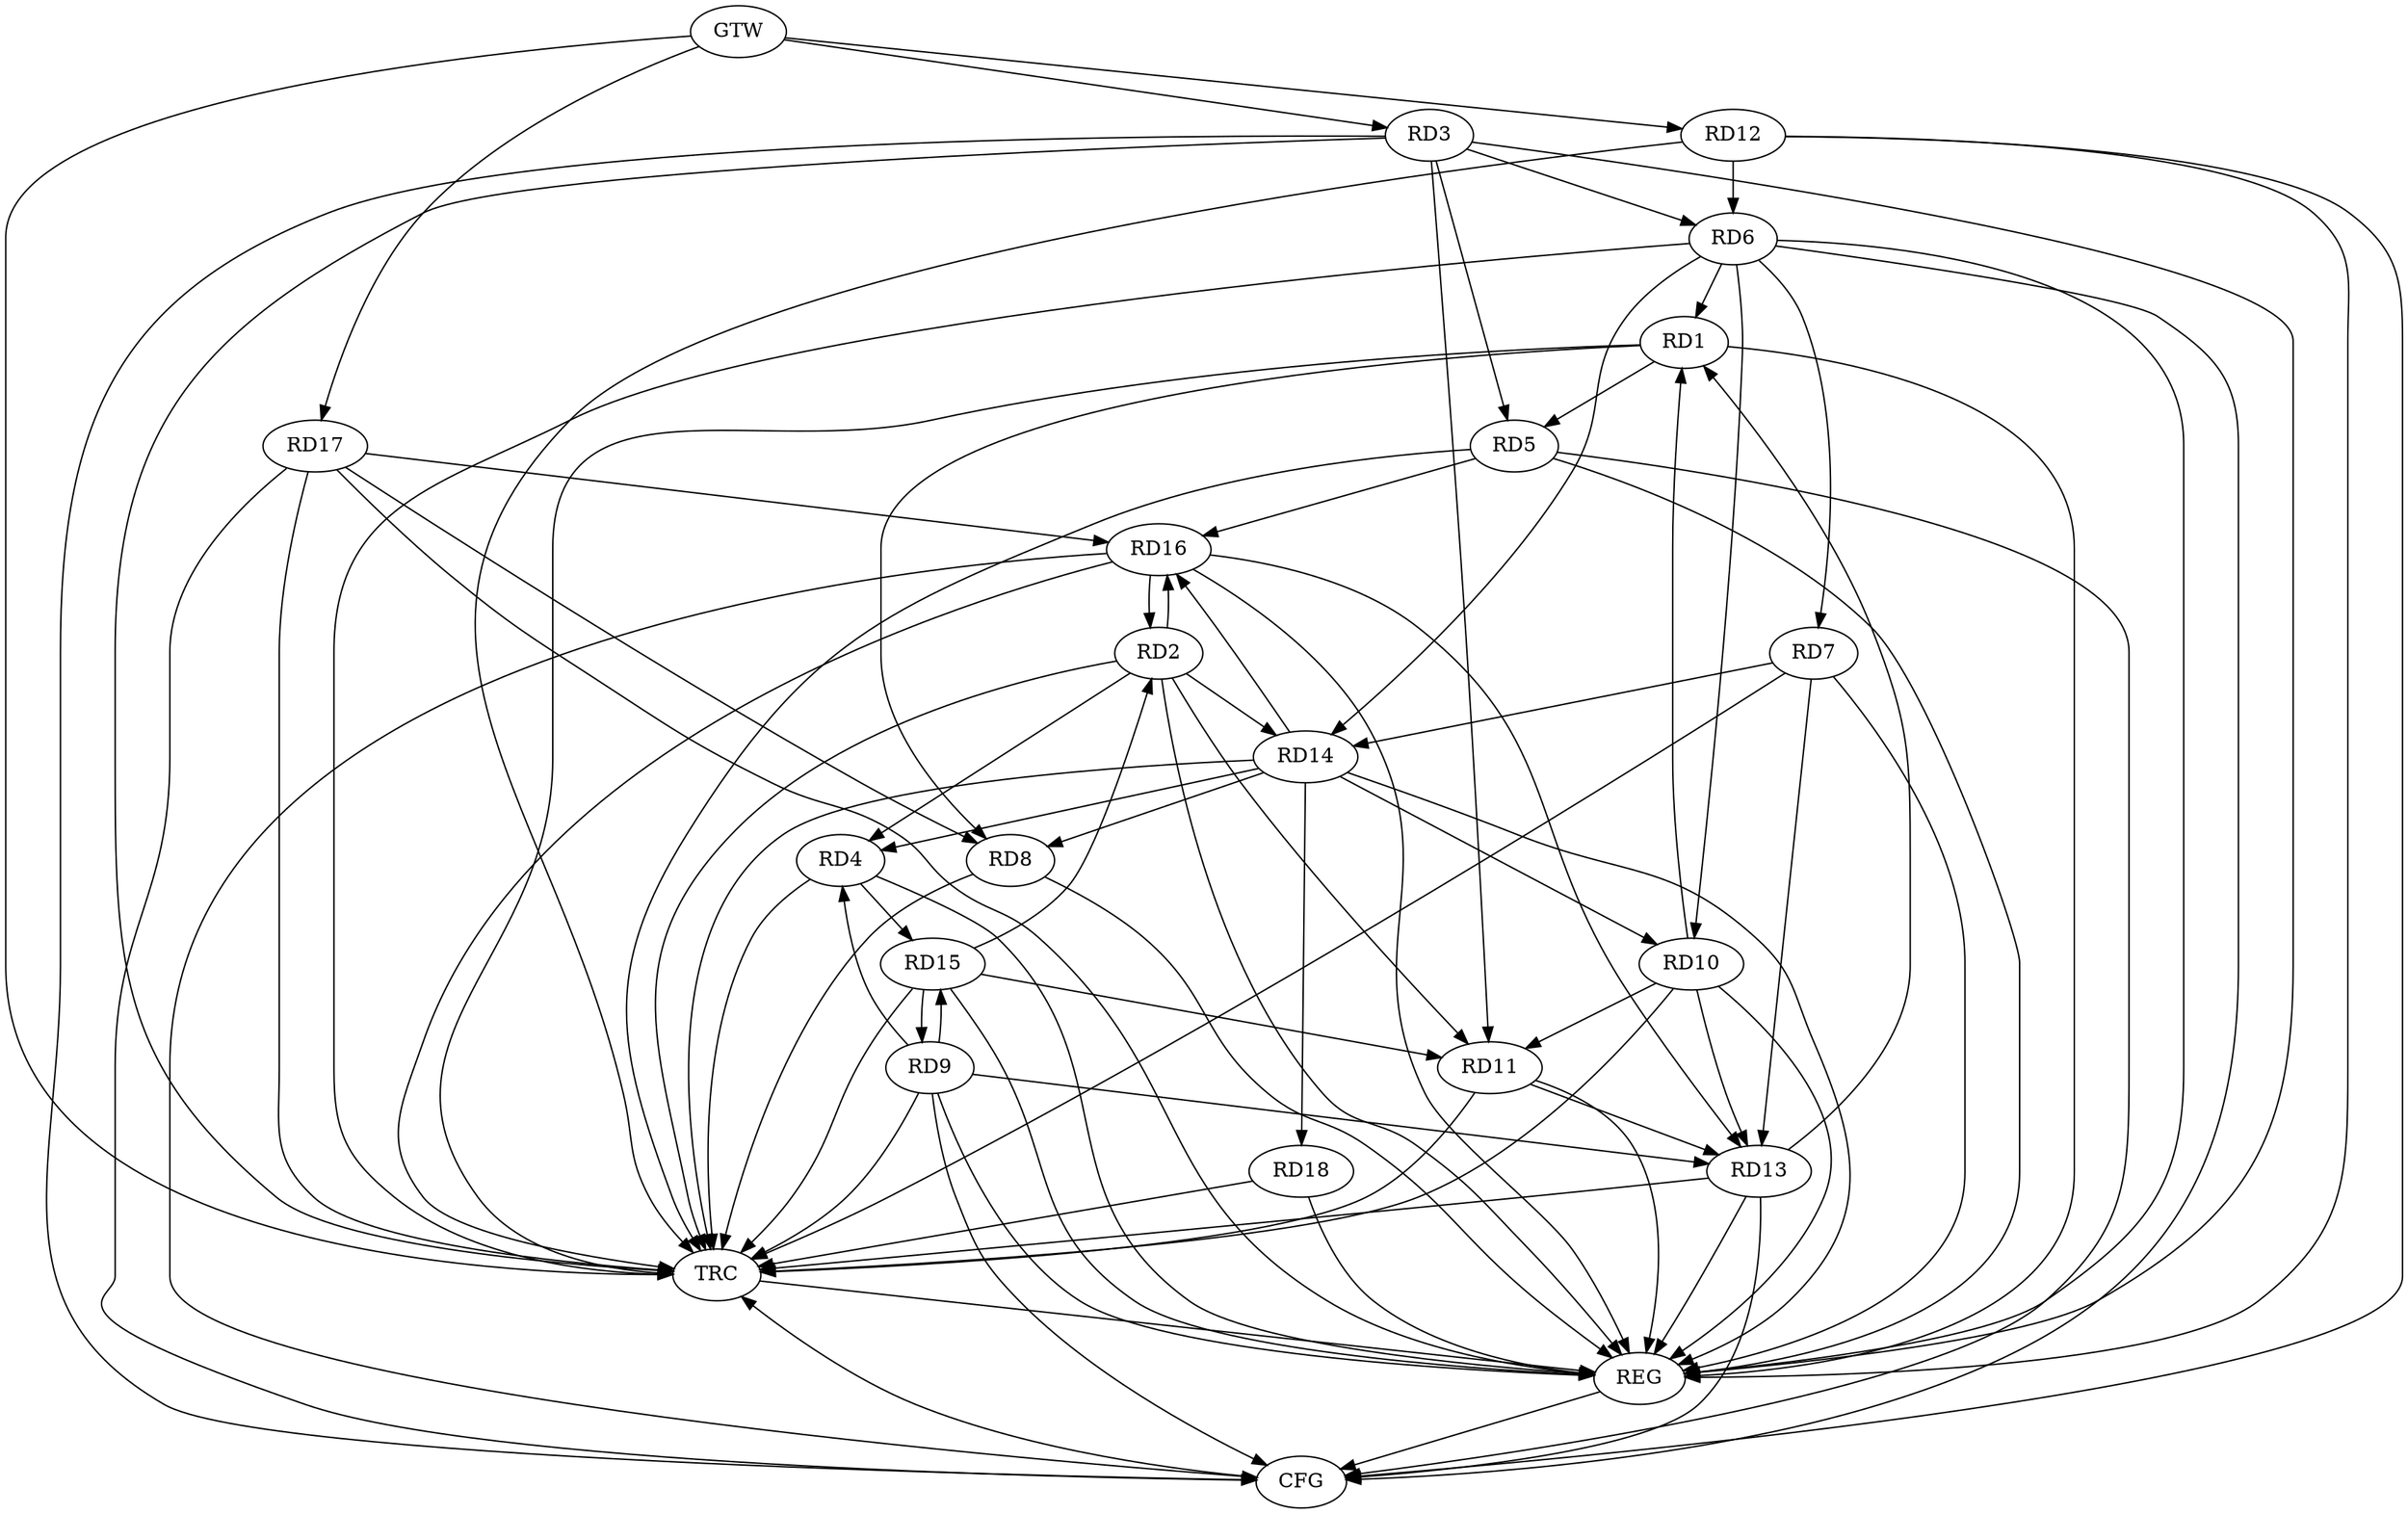 strict digraph G {
  RD1 [ label="RD1" ];
  RD2 [ label="RD2" ];
  RD3 [ label="RD3" ];
  RD4 [ label="RD4" ];
  RD5 [ label="RD5" ];
  RD6 [ label="RD6" ];
  RD7 [ label="RD7" ];
  RD8 [ label="RD8" ];
  RD9 [ label="RD9" ];
  RD10 [ label="RD10" ];
  RD11 [ label="RD11" ];
  RD12 [ label="RD12" ];
  RD13 [ label="RD13" ];
  RD14 [ label="RD14" ];
  RD15 [ label="RD15" ];
  RD16 [ label="RD16" ];
  RD17 [ label="RD17" ];
  RD18 [ label="RD18" ];
  GTW [ label="GTW" ];
  REG [ label="REG" ];
  CFG [ label="CFG" ];
  TRC [ label="TRC" ];
  RD1 -> RD5;
  RD6 -> RD1;
  RD1 -> RD8;
  RD10 -> RD1;
  RD13 -> RD1;
  RD2 -> RD4;
  RD2 -> RD11;
  RD2 -> RD14;
  RD15 -> RD2;
  RD2 -> RD16;
  RD16 -> RD2;
  RD3 -> RD5;
  RD3 -> RD6;
  RD3 -> RD11;
  RD9 -> RD4;
  RD14 -> RD4;
  RD4 -> RD15;
  RD5 -> RD16;
  RD6 -> RD7;
  RD6 -> RD10;
  RD12 -> RD6;
  RD6 -> RD14;
  RD7 -> RD13;
  RD7 -> RD14;
  RD14 -> RD8;
  RD17 -> RD8;
  RD9 -> RD13;
  RD9 -> RD15;
  RD15 -> RD9;
  RD10 -> RD11;
  RD10 -> RD13;
  RD14 -> RD10;
  RD11 -> RD13;
  RD15 -> RD11;
  RD16 -> RD13;
  RD14 -> RD16;
  RD14 -> RD18;
  RD17 -> RD16;
  GTW -> RD3;
  GTW -> RD12;
  GTW -> RD17;
  RD1 -> REG;
  RD2 -> REG;
  RD3 -> REG;
  RD4 -> REG;
  RD5 -> REG;
  RD6 -> REG;
  RD7 -> REG;
  RD8 -> REG;
  RD9 -> REG;
  RD10 -> REG;
  RD11 -> REG;
  RD12 -> REG;
  RD13 -> REG;
  RD14 -> REG;
  RD15 -> REG;
  RD16 -> REG;
  RD17 -> REG;
  RD18 -> REG;
  RD12 -> CFG;
  RD5 -> CFG;
  RD16 -> CFG;
  RD13 -> CFG;
  RD9 -> CFG;
  RD17 -> CFG;
  RD3 -> CFG;
  RD6 -> CFG;
  REG -> CFG;
  RD1 -> TRC;
  RD2 -> TRC;
  RD3 -> TRC;
  RD4 -> TRC;
  RD5 -> TRC;
  RD6 -> TRC;
  RD7 -> TRC;
  RD8 -> TRC;
  RD9 -> TRC;
  RD10 -> TRC;
  RD11 -> TRC;
  RD12 -> TRC;
  RD13 -> TRC;
  RD14 -> TRC;
  RD15 -> TRC;
  RD16 -> TRC;
  RD17 -> TRC;
  RD18 -> TRC;
  GTW -> TRC;
  CFG -> TRC;
  TRC -> REG;
}
